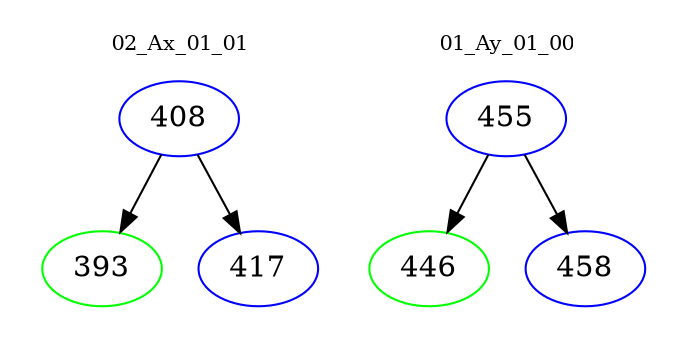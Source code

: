 digraph{
subgraph cluster_0 {
color = white
label = "02_Ax_01_01";
fontsize=10;
T0_408 [label="408", color="blue"]
T0_408 -> T0_393 [color="black"]
T0_393 [label="393", color="green"]
T0_408 -> T0_417 [color="black"]
T0_417 [label="417", color="blue"]
}
subgraph cluster_1 {
color = white
label = "01_Ay_01_00";
fontsize=10;
T1_455 [label="455", color="blue"]
T1_455 -> T1_446 [color="black"]
T1_446 [label="446", color="green"]
T1_455 -> T1_458 [color="black"]
T1_458 [label="458", color="blue"]
}
}
